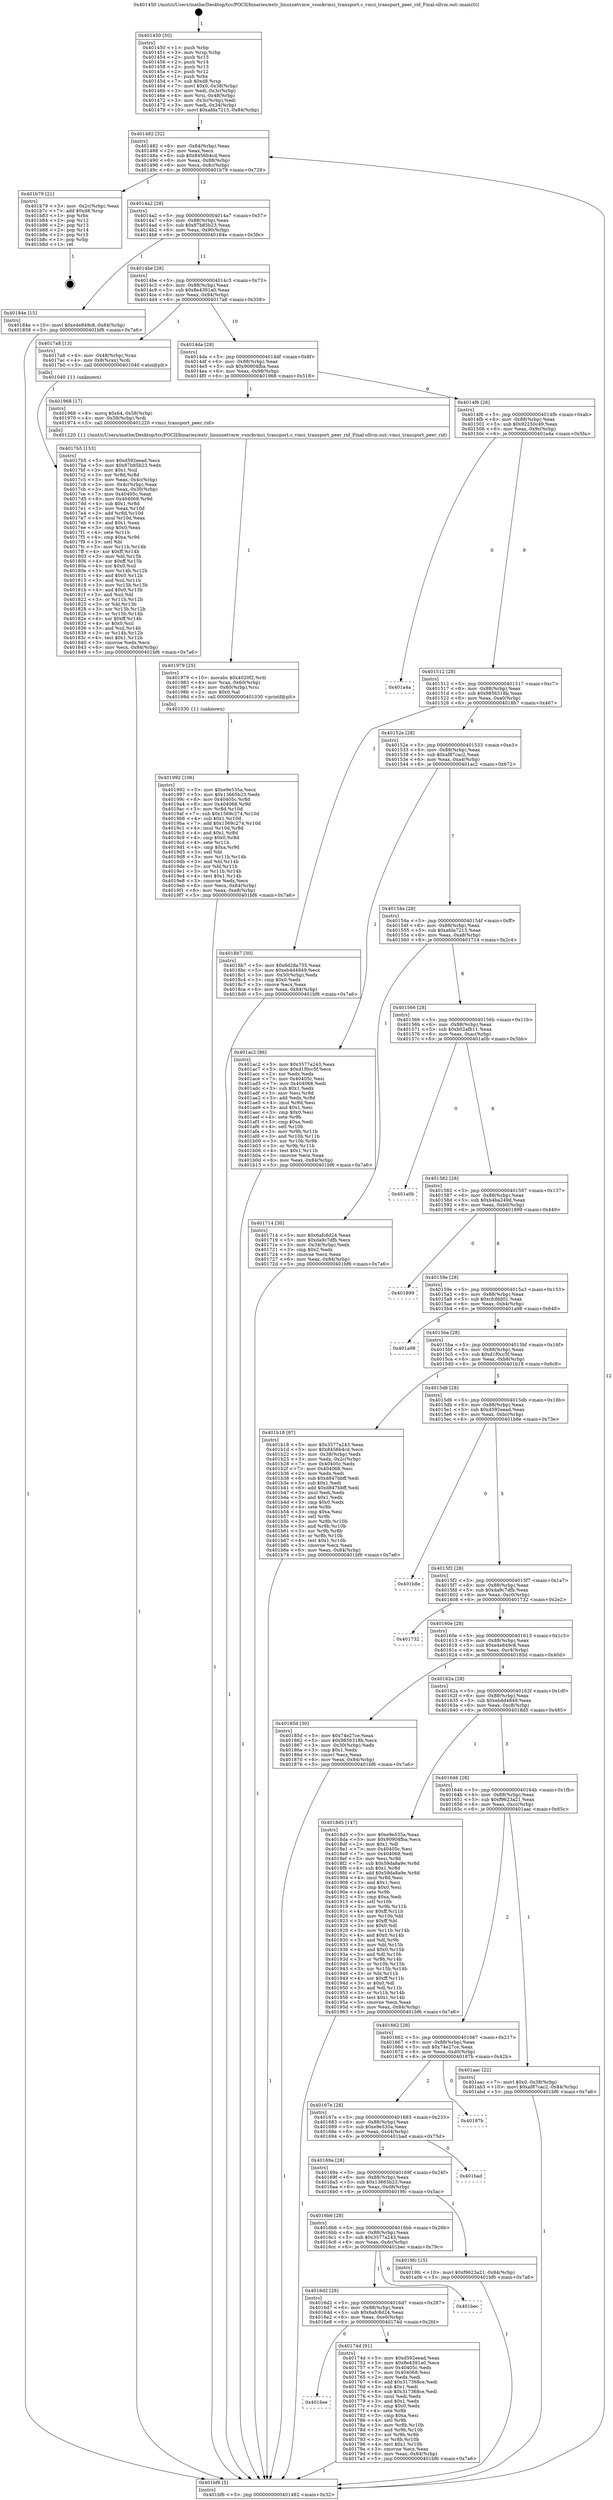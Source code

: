 digraph "0x401450" {
  label = "0x401450 (/mnt/c/Users/mathe/Desktop/tcc/POCII/binaries/extr_linuxnetvmw_vsockvmci_transport.c_vmci_transport_peer_rid_Final-ollvm.out::main(0))"
  labelloc = "t"
  node[shape=record]

  Entry [label="",width=0.3,height=0.3,shape=circle,fillcolor=black,style=filled]
  "0x401482" [label="{
     0x401482 [32]\l
     | [instrs]\l
     &nbsp;&nbsp;0x401482 \<+6\>: mov -0x84(%rbp),%eax\l
     &nbsp;&nbsp;0x401488 \<+2\>: mov %eax,%ecx\l
     &nbsp;&nbsp;0x40148a \<+6\>: sub $0x8456b4cd,%ecx\l
     &nbsp;&nbsp;0x401490 \<+6\>: mov %eax,-0x88(%rbp)\l
     &nbsp;&nbsp;0x401496 \<+6\>: mov %ecx,-0x8c(%rbp)\l
     &nbsp;&nbsp;0x40149c \<+6\>: je 0000000000401b79 \<main+0x729\>\l
  }"]
  "0x401b79" [label="{
     0x401b79 [21]\l
     | [instrs]\l
     &nbsp;&nbsp;0x401b79 \<+3\>: mov -0x2c(%rbp),%eax\l
     &nbsp;&nbsp;0x401b7c \<+7\>: add $0xd8,%rsp\l
     &nbsp;&nbsp;0x401b83 \<+1\>: pop %rbx\l
     &nbsp;&nbsp;0x401b84 \<+2\>: pop %r12\l
     &nbsp;&nbsp;0x401b86 \<+2\>: pop %r13\l
     &nbsp;&nbsp;0x401b88 \<+2\>: pop %r14\l
     &nbsp;&nbsp;0x401b8a \<+2\>: pop %r15\l
     &nbsp;&nbsp;0x401b8c \<+1\>: pop %rbp\l
     &nbsp;&nbsp;0x401b8d \<+1\>: ret\l
  }"]
  "0x4014a2" [label="{
     0x4014a2 [28]\l
     | [instrs]\l
     &nbsp;&nbsp;0x4014a2 \<+5\>: jmp 00000000004014a7 \<main+0x57\>\l
     &nbsp;&nbsp;0x4014a7 \<+6\>: mov -0x88(%rbp),%eax\l
     &nbsp;&nbsp;0x4014ad \<+5\>: sub $0x87b85b23,%eax\l
     &nbsp;&nbsp;0x4014b2 \<+6\>: mov %eax,-0x90(%rbp)\l
     &nbsp;&nbsp;0x4014b8 \<+6\>: je 000000000040184e \<main+0x3fe\>\l
  }"]
  Exit [label="",width=0.3,height=0.3,shape=circle,fillcolor=black,style=filled,peripheries=2]
  "0x40184e" [label="{
     0x40184e [15]\l
     | [instrs]\l
     &nbsp;&nbsp;0x40184e \<+10\>: movl $0xe4e849c8,-0x84(%rbp)\l
     &nbsp;&nbsp;0x401858 \<+5\>: jmp 0000000000401bf6 \<main+0x7a6\>\l
  }"]
  "0x4014be" [label="{
     0x4014be [28]\l
     | [instrs]\l
     &nbsp;&nbsp;0x4014be \<+5\>: jmp 00000000004014c3 \<main+0x73\>\l
     &nbsp;&nbsp;0x4014c3 \<+6\>: mov -0x88(%rbp),%eax\l
     &nbsp;&nbsp;0x4014c9 \<+5\>: sub $0x8e4391a0,%eax\l
     &nbsp;&nbsp;0x4014ce \<+6\>: mov %eax,-0x94(%rbp)\l
     &nbsp;&nbsp;0x4014d4 \<+6\>: je 00000000004017a8 \<main+0x358\>\l
  }"]
  "0x401992" [label="{
     0x401992 [106]\l
     | [instrs]\l
     &nbsp;&nbsp;0x401992 \<+5\>: mov $0xe9e535a,%ecx\l
     &nbsp;&nbsp;0x401997 \<+5\>: mov $0x13665b23,%edx\l
     &nbsp;&nbsp;0x40199c \<+8\>: mov 0x40405c,%r8d\l
     &nbsp;&nbsp;0x4019a4 \<+8\>: mov 0x404068,%r9d\l
     &nbsp;&nbsp;0x4019ac \<+3\>: mov %r8d,%r10d\l
     &nbsp;&nbsp;0x4019af \<+7\>: sub $0x1569c274,%r10d\l
     &nbsp;&nbsp;0x4019b6 \<+4\>: sub $0x1,%r10d\l
     &nbsp;&nbsp;0x4019ba \<+7\>: add $0x1569c274,%r10d\l
     &nbsp;&nbsp;0x4019c1 \<+4\>: imul %r10d,%r8d\l
     &nbsp;&nbsp;0x4019c5 \<+4\>: and $0x1,%r8d\l
     &nbsp;&nbsp;0x4019c9 \<+4\>: cmp $0x0,%r8d\l
     &nbsp;&nbsp;0x4019cd \<+4\>: sete %r11b\l
     &nbsp;&nbsp;0x4019d1 \<+4\>: cmp $0xa,%r9d\l
     &nbsp;&nbsp;0x4019d5 \<+3\>: setl %bl\l
     &nbsp;&nbsp;0x4019d8 \<+3\>: mov %r11b,%r14b\l
     &nbsp;&nbsp;0x4019db \<+3\>: and %bl,%r14b\l
     &nbsp;&nbsp;0x4019de \<+3\>: xor %bl,%r11b\l
     &nbsp;&nbsp;0x4019e1 \<+3\>: or %r11b,%r14b\l
     &nbsp;&nbsp;0x4019e4 \<+4\>: test $0x1,%r14b\l
     &nbsp;&nbsp;0x4019e8 \<+3\>: cmovne %edx,%ecx\l
     &nbsp;&nbsp;0x4019eb \<+6\>: mov %ecx,-0x84(%rbp)\l
     &nbsp;&nbsp;0x4019f1 \<+6\>: mov %eax,-0xe8(%rbp)\l
     &nbsp;&nbsp;0x4019f7 \<+5\>: jmp 0000000000401bf6 \<main+0x7a6\>\l
  }"]
  "0x4017a8" [label="{
     0x4017a8 [13]\l
     | [instrs]\l
     &nbsp;&nbsp;0x4017a8 \<+4\>: mov -0x48(%rbp),%rax\l
     &nbsp;&nbsp;0x4017ac \<+4\>: mov 0x8(%rax),%rdi\l
     &nbsp;&nbsp;0x4017b0 \<+5\>: call 0000000000401040 \<atoi@plt\>\l
     | [calls]\l
     &nbsp;&nbsp;0x401040 \{1\} (unknown)\l
  }"]
  "0x4014da" [label="{
     0x4014da [28]\l
     | [instrs]\l
     &nbsp;&nbsp;0x4014da \<+5\>: jmp 00000000004014df \<main+0x8f\>\l
     &nbsp;&nbsp;0x4014df \<+6\>: mov -0x88(%rbp),%eax\l
     &nbsp;&nbsp;0x4014e5 \<+5\>: sub $0x90904fba,%eax\l
     &nbsp;&nbsp;0x4014ea \<+6\>: mov %eax,-0x98(%rbp)\l
     &nbsp;&nbsp;0x4014f0 \<+6\>: je 0000000000401968 \<main+0x518\>\l
  }"]
  "0x401979" [label="{
     0x401979 [25]\l
     | [instrs]\l
     &nbsp;&nbsp;0x401979 \<+10\>: movabs $0x4020f2,%rdi\l
     &nbsp;&nbsp;0x401983 \<+4\>: mov %rax,-0x60(%rbp)\l
     &nbsp;&nbsp;0x401987 \<+4\>: mov -0x60(%rbp),%rsi\l
     &nbsp;&nbsp;0x40198b \<+2\>: mov $0x0,%al\l
     &nbsp;&nbsp;0x40198d \<+5\>: call 0000000000401030 \<printf@plt\>\l
     | [calls]\l
     &nbsp;&nbsp;0x401030 \{1\} (unknown)\l
  }"]
  "0x401968" [label="{
     0x401968 [17]\l
     | [instrs]\l
     &nbsp;&nbsp;0x401968 \<+8\>: movq $0x64,-0x58(%rbp)\l
     &nbsp;&nbsp;0x401970 \<+4\>: mov -0x58(%rbp),%rdi\l
     &nbsp;&nbsp;0x401974 \<+5\>: call 0000000000401220 \<vmci_transport_peer_rid\>\l
     | [calls]\l
     &nbsp;&nbsp;0x401220 \{1\} (/mnt/c/Users/mathe/Desktop/tcc/POCII/binaries/extr_linuxnetvmw_vsockvmci_transport.c_vmci_transport_peer_rid_Final-ollvm.out::vmci_transport_peer_rid)\l
  }"]
  "0x4014f6" [label="{
     0x4014f6 [28]\l
     | [instrs]\l
     &nbsp;&nbsp;0x4014f6 \<+5\>: jmp 00000000004014fb \<main+0xab\>\l
     &nbsp;&nbsp;0x4014fb \<+6\>: mov -0x88(%rbp),%eax\l
     &nbsp;&nbsp;0x401501 \<+5\>: sub $0x92250c49,%eax\l
     &nbsp;&nbsp;0x401506 \<+6\>: mov %eax,-0x9c(%rbp)\l
     &nbsp;&nbsp;0x40150c \<+6\>: je 0000000000401a4a \<main+0x5fa\>\l
  }"]
  "0x4017b5" [label="{
     0x4017b5 [153]\l
     | [instrs]\l
     &nbsp;&nbsp;0x4017b5 \<+5\>: mov $0xd592eead,%ecx\l
     &nbsp;&nbsp;0x4017ba \<+5\>: mov $0x87b85b23,%edx\l
     &nbsp;&nbsp;0x4017bf \<+3\>: mov $0x1,%sil\l
     &nbsp;&nbsp;0x4017c2 \<+3\>: xor %r8d,%r8d\l
     &nbsp;&nbsp;0x4017c5 \<+3\>: mov %eax,-0x4c(%rbp)\l
     &nbsp;&nbsp;0x4017c8 \<+3\>: mov -0x4c(%rbp),%eax\l
     &nbsp;&nbsp;0x4017cb \<+3\>: mov %eax,-0x30(%rbp)\l
     &nbsp;&nbsp;0x4017ce \<+7\>: mov 0x40405c,%eax\l
     &nbsp;&nbsp;0x4017d5 \<+8\>: mov 0x404068,%r9d\l
     &nbsp;&nbsp;0x4017dd \<+4\>: sub $0x1,%r8d\l
     &nbsp;&nbsp;0x4017e1 \<+3\>: mov %eax,%r10d\l
     &nbsp;&nbsp;0x4017e4 \<+3\>: add %r8d,%r10d\l
     &nbsp;&nbsp;0x4017e7 \<+4\>: imul %r10d,%eax\l
     &nbsp;&nbsp;0x4017eb \<+3\>: and $0x1,%eax\l
     &nbsp;&nbsp;0x4017ee \<+3\>: cmp $0x0,%eax\l
     &nbsp;&nbsp;0x4017f1 \<+4\>: sete %r11b\l
     &nbsp;&nbsp;0x4017f5 \<+4\>: cmp $0xa,%r9d\l
     &nbsp;&nbsp;0x4017f9 \<+3\>: setl %bl\l
     &nbsp;&nbsp;0x4017fc \<+3\>: mov %r11b,%r14b\l
     &nbsp;&nbsp;0x4017ff \<+4\>: xor $0xff,%r14b\l
     &nbsp;&nbsp;0x401803 \<+3\>: mov %bl,%r15b\l
     &nbsp;&nbsp;0x401806 \<+4\>: xor $0xff,%r15b\l
     &nbsp;&nbsp;0x40180a \<+4\>: xor $0x0,%sil\l
     &nbsp;&nbsp;0x40180e \<+3\>: mov %r14b,%r12b\l
     &nbsp;&nbsp;0x401811 \<+4\>: and $0x0,%r12b\l
     &nbsp;&nbsp;0x401815 \<+3\>: and %sil,%r11b\l
     &nbsp;&nbsp;0x401818 \<+3\>: mov %r15b,%r13b\l
     &nbsp;&nbsp;0x40181b \<+4\>: and $0x0,%r13b\l
     &nbsp;&nbsp;0x40181f \<+3\>: and %sil,%bl\l
     &nbsp;&nbsp;0x401822 \<+3\>: or %r11b,%r12b\l
     &nbsp;&nbsp;0x401825 \<+3\>: or %bl,%r13b\l
     &nbsp;&nbsp;0x401828 \<+3\>: xor %r13b,%r12b\l
     &nbsp;&nbsp;0x40182b \<+3\>: or %r15b,%r14b\l
     &nbsp;&nbsp;0x40182e \<+4\>: xor $0xff,%r14b\l
     &nbsp;&nbsp;0x401832 \<+4\>: or $0x0,%sil\l
     &nbsp;&nbsp;0x401836 \<+3\>: and %sil,%r14b\l
     &nbsp;&nbsp;0x401839 \<+3\>: or %r14b,%r12b\l
     &nbsp;&nbsp;0x40183c \<+4\>: test $0x1,%r12b\l
     &nbsp;&nbsp;0x401840 \<+3\>: cmovne %edx,%ecx\l
     &nbsp;&nbsp;0x401843 \<+6\>: mov %ecx,-0x84(%rbp)\l
     &nbsp;&nbsp;0x401849 \<+5\>: jmp 0000000000401bf6 \<main+0x7a6\>\l
  }"]
  "0x401a4a" [label="{
     0x401a4a\l
  }", style=dashed]
  "0x401512" [label="{
     0x401512 [28]\l
     | [instrs]\l
     &nbsp;&nbsp;0x401512 \<+5\>: jmp 0000000000401517 \<main+0xc7\>\l
     &nbsp;&nbsp;0x401517 \<+6\>: mov -0x88(%rbp),%eax\l
     &nbsp;&nbsp;0x40151d \<+5\>: sub $0x9856318b,%eax\l
     &nbsp;&nbsp;0x401522 \<+6\>: mov %eax,-0xa0(%rbp)\l
     &nbsp;&nbsp;0x401528 \<+6\>: je 00000000004018b7 \<main+0x467\>\l
  }"]
  "0x4016ee" [label="{
     0x4016ee\l
  }", style=dashed]
  "0x4018b7" [label="{
     0x4018b7 [30]\l
     | [instrs]\l
     &nbsp;&nbsp;0x4018b7 \<+5\>: mov $0x6d28a755,%eax\l
     &nbsp;&nbsp;0x4018bc \<+5\>: mov $0xeb4d4849,%ecx\l
     &nbsp;&nbsp;0x4018c1 \<+3\>: mov -0x30(%rbp),%edx\l
     &nbsp;&nbsp;0x4018c4 \<+3\>: cmp $0x0,%edx\l
     &nbsp;&nbsp;0x4018c7 \<+3\>: cmove %ecx,%eax\l
     &nbsp;&nbsp;0x4018ca \<+6\>: mov %eax,-0x84(%rbp)\l
     &nbsp;&nbsp;0x4018d0 \<+5\>: jmp 0000000000401bf6 \<main+0x7a6\>\l
  }"]
  "0x40152e" [label="{
     0x40152e [28]\l
     | [instrs]\l
     &nbsp;&nbsp;0x40152e \<+5\>: jmp 0000000000401533 \<main+0xe3\>\l
     &nbsp;&nbsp;0x401533 \<+6\>: mov -0x88(%rbp),%eax\l
     &nbsp;&nbsp;0x401539 \<+5\>: sub $0xaf87cac2,%eax\l
     &nbsp;&nbsp;0x40153e \<+6\>: mov %eax,-0xa4(%rbp)\l
     &nbsp;&nbsp;0x401544 \<+6\>: je 0000000000401ac2 \<main+0x672\>\l
  }"]
  "0x40174d" [label="{
     0x40174d [91]\l
     | [instrs]\l
     &nbsp;&nbsp;0x40174d \<+5\>: mov $0xd592eead,%eax\l
     &nbsp;&nbsp;0x401752 \<+5\>: mov $0x8e4391a0,%ecx\l
     &nbsp;&nbsp;0x401757 \<+7\>: mov 0x40405c,%edx\l
     &nbsp;&nbsp;0x40175e \<+7\>: mov 0x404068,%esi\l
     &nbsp;&nbsp;0x401765 \<+2\>: mov %edx,%edi\l
     &nbsp;&nbsp;0x401767 \<+6\>: add $0x317368ce,%edi\l
     &nbsp;&nbsp;0x40176d \<+3\>: sub $0x1,%edi\l
     &nbsp;&nbsp;0x401770 \<+6\>: sub $0x317368ce,%edi\l
     &nbsp;&nbsp;0x401776 \<+3\>: imul %edi,%edx\l
     &nbsp;&nbsp;0x401779 \<+3\>: and $0x1,%edx\l
     &nbsp;&nbsp;0x40177c \<+3\>: cmp $0x0,%edx\l
     &nbsp;&nbsp;0x40177f \<+4\>: sete %r8b\l
     &nbsp;&nbsp;0x401783 \<+3\>: cmp $0xa,%esi\l
     &nbsp;&nbsp;0x401786 \<+4\>: setl %r9b\l
     &nbsp;&nbsp;0x40178a \<+3\>: mov %r8b,%r10b\l
     &nbsp;&nbsp;0x40178d \<+3\>: and %r9b,%r10b\l
     &nbsp;&nbsp;0x401790 \<+3\>: xor %r9b,%r8b\l
     &nbsp;&nbsp;0x401793 \<+3\>: or %r8b,%r10b\l
     &nbsp;&nbsp;0x401796 \<+4\>: test $0x1,%r10b\l
     &nbsp;&nbsp;0x40179a \<+3\>: cmovne %ecx,%eax\l
     &nbsp;&nbsp;0x40179d \<+6\>: mov %eax,-0x84(%rbp)\l
     &nbsp;&nbsp;0x4017a3 \<+5\>: jmp 0000000000401bf6 \<main+0x7a6\>\l
  }"]
  "0x401ac2" [label="{
     0x401ac2 [86]\l
     | [instrs]\l
     &nbsp;&nbsp;0x401ac2 \<+5\>: mov $0x3577a243,%eax\l
     &nbsp;&nbsp;0x401ac7 \<+5\>: mov $0xd1f0cc5f,%ecx\l
     &nbsp;&nbsp;0x401acc \<+2\>: xor %edx,%edx\l
     &nbsp;&nbsp;0x401ace \<+7\>: mov 0x40405c,%esi\l
     &nbsp;&nbsp;0x401ad5 \<+7\>: mov 0x404068,%edi\l
     &nbsp;&nbsp;0x401adc \<+3\>: sub $0x1,%edx\l
     &nbsp;&nbsp;0x401adf \<+3\>: mov %esi,%r8d\l
     &nbsp;&nbsp;0x401ae2 \<+3\>: add %edx,%r8d\l
     &nbsp;&nbsp;0x401ae5 \<+4\>: imul %r8d,%esi\l
     &nbsp;&nbsp;0x401ae9 \<+3\>: and $0x1,%esi\l
     &nbsp;&nbsp;0x401aec \<+3\>: cmp $0x0,%esi\l
     &nbsp;&nbsp;0x401aef \<+4\>: sete %r9b\l
     &nbsp;&nbsp;0x401af3 \<+3\>: cmp $0xa,%edi\l
     &nbsp;&nbsp;0x401af6 \<+4\>: setl %r10b\l
     &nbsp;&nbsp;0x401afa \<+3\>: mov %r9b,%r11b\l
     &nbsp;&nbsp;0x401afd \<+3\>: and %r10b,%r11b\l
     &nbsp;&nbsp;0x401b00 \<+3\>: xor %r10b,%r9b\l
     &nbsp;&nbsp;0x401b03 \<+3\>: or %r9b,%r11b\l
     &nbsp;&nbsp;0x401b06 \<+4\>: test $0x1,%r11b\l
     &nbsp;&nbsp;0x401b0a \<+3\>: cmovne %ecx,%eax\l
     &nbsp;&nbsp;0x401b0d \<+6\>: mov %eax,-0x84(%rbp)\l
     &nbsp;&nbsp;0x401b13 \<+5\>: jmp 0000000000401bf6 \<main+0x7a6\>\l
  }"]
  "0x40154a" [label="{
     0x40154a [28]\l
     | [instrs]\l
     &nbsp;&nbsp;0x40154a \<+5\>: jmp 000000000040154f \<main+0xff\>\l
     &nbsp;&nbsp;0x40154f \<+6\>: mov -0x88(%rbp),%eax\l
     &nbsp;&nbsp;0x401555 \<+5\>: sub $0xafda7215,%eax\l
     &nbsp;&nbsp;0x40155a \<+6\>: mov %eax,-0xa8(%rbp)\l
     &nbsp;&nbsp;0x401560 \<+6\>: je 0000000000401714 \<main+0x2c4\>\l
  }"]
  "0x4016d2" [label="{
     0x4016d2 [28]\l
     | [instrs]\l
     &nbsp;&nbsp;0x4016d2 \<+5\>: jmp 00000000004016d7 \<main+0x287\>\l
     &nbsp;&nbsp;0x4016d7 \<+6\>: mov -0x88(%rbp),%eax\l
     &nbsp;&nbsp;0x4016dd \<+5\>: sub $0x6afc8d24,%eax\l
     &nbsp;&nbsp;0x4016e2 \<+6\>: mov %eax,-0xe0(%rbp)\l
     &nbsp;&nbsp;0x4016e8 \<+6\>: je 000000000040174d \<main+0x2fd\>\l
  }"]
  "0x401714" [label="{
     0x401714 [30]\l
     | [instrs]\l
     &nbsp;&nbsp;0x401714 \<+5\>: mov $0x6afc8d24,%eax\l
     &nbsp;&nbsp;0x401719 \<+5\>: mov $0xda9c7dfb,%ecx\l
     &nbsp;&nbsp;0x40171e \<+3\>: mov -0x34(%rbp),%edx\l
     &nbsp;&nbsp;0x401721 \<+3\>: cmp $0x2,%edx\l
     &nbsp;&nbsp;0x401724 \<+3\>: cmovne %ecx,%eax\l
     &nbsp;&nbsp;0x401727 \<+6\>: mov %eax,-0x84(%rbp)\l
     &nbsp;&nbsp;0x40172d \<+5\>: jmp 0000000000401bf6 \<main+0x7a6\>\l
  }"]
  "0x401566" [label="{
     0x401566 [28]\l
     | [instrs]\l
     &nbsp;&nbsp;0x401566 \<+5\>: jmp 000000000040156b \<main+0x11b\>\l
     &nbsp;&nbsp;0x40156b \<+6\>: mov -0x88(%rbp),%eax\l
     &nbsp;&nbsp;0x401571 \<+5\>: sub $0xb02afb11,%eax\l
     &nbsp;&nbsp;0x401576 \<+6\>: mov %eax,-0xac(%rbp)\l
     &nbsp;&nbsp;0x40157c \<+6\>: je 0000000000401a0b \<main+0x5bb\>\l
  }"]
  "0x401bf6" [label="{
     0x401bf6 [5]\l
     | [instrs]\l
     &nbsp;&nbsp;0x401bf6 \<+5\>: jmp 0000000000401482 \<main+0x32\>\l
  }"]
  "0x401450" [label="{
     0x401450 [50]\l
     | [instrs]\l
     &nbsp;&nbsp;0x401450 \<+1\>: push %rbp\l
     &nbsp;&nbsp;0x401451 \<+3\>: mov %rsp,%rbp\l
     &nbsp;&nbsp;0x401454 \<+2\>: push %r15\l
     &nbsp;&nbsp;0x401456 \<+2\>: push %r14\l
     &nbsp;&nbsp;0x401458 \<+2\>: push %r13\l
     &nbsp;&nbsp;0x40145a \<+2\>: push %r12\l
     &nbsp;&nbsp;0x40145c \<+1\>: push %rbx\l
     &nbsp;&nbsp;0x40145d \<+7\>: sub $0xd8,%rsp\l
     &nbsp;&nbsp;0x401464 \<+7\>: movl $0x0,-0x38(%rbp)\l
     &nbsp;&nbsp;0x40146b \<+3\>: mov %edi,-0x3c(%rbp)\l
     &nbsp;&nbsp;0x40146e \<+4\>: mov %rsi,-0x48(%rbp)\l
     &nbsp;&nbsp;0x401472 \<+3\>: mov -0x3c(%rbp),%edi\l
     &nbsp;&nbsp;0x401475 \<+3\>: mov %edi,-0x34(%rbp)\l
     &nbsp;&nbsp;0x401478 \<+10\>: movl $0xafda7215,-0x84(%rbp)\l
  }"]
  "0x401bec" [label="{
     0x401bec\l
  }", style=dashed]
  "0x401a0b" [label="{
     0x401a0b\l
  }", style=dashed]
  "0x401582" [label="{
     0x401582 [28]\l
     | [instrs]\l
     &nbsp;&nbsp;0x401582 \<+5\>: jmp 0000000000401587 \<main+0x137\>\l
     &nbsp;&nbsp;0x401587 \<+6\>: mov -0x88(%rbp),%eax\l
     &nbsp;&nbsp;0x40158d \<+5\>: sub $0xb4ba249d,%eax\l
     &nbsp;&nbsp;0x401592 \<+6\>: mov %eax,-0xb0(%rbp)\l
     &nbsp;&nbsp;0x401598 \<+6\>: je 0000000000401899 \<main+0x449\>\l
  }"]
  "0x4016b6" [label="{
     0x4016b6 [28]\l
     | [instrs]\l
     &nbsp;&nbsp;0x4016b6 \<+5\>: jmp 00000000004016bb \<main+0x26b\>\l
     &nbsp;&nbsp;0x4016bb \<+6\>: mov -0x88(%rbp),%eax\l
     &nbsp;&nbsp;0x4016c1 \<+5\>: sub $0x3577a243,%eax\l
     &nbsp;&nbsp;0x4016c6 \<+6\>: mov %eax,-0xdc(%rbp)\l
     &nbsp;&nbsp;0x4016cc \<+6\>: je 0000000000401bec \<main+0x79c\>\l
  }"]
  "0x401899" [label="{
     0x401899\l
  }", style=dashed]
  "0x40159e" [label="{
     0x40159e [28]\l
     | [instrs]\l
     &nbsp;&nbsp;0x40159e \<+5\>: jmp 00000000004015a3 \<main+0x153\>\l
     &nbsp;&nbsp;0x4015a3 \<+6\>: mov -0x88(%rbp),%eax\l
     &nbsp;&nbsp;0x4015a9 \<+5\>: sub $0xcfcfdd01,%eax\l
     &nbsp;&nbsp;0x4015ae \<+6\>: mov %eax,-0xb4(%rbp)\l
     &nbsp;&nbsp;0x4015b4 \<+6\>: je 0000000000401a98 \<main+0x648\>\l
  }"]
  "0x4019fc" [label="{
     0x4019fc [15]\l
     | [instrs]\l
     &nbsp;&nbsp;0x4019fc \<+10\>: movl $0xf9623a21,-0x84(%rbp)\l
     &nbsp;&nbsp;0x401a06 \<+5\>: jmp 0000000000401bf6 \<main+0x7a6\>\l
  }"]
  "0x401a98" [label="{
     0x401a98\l
  }", style=dashed]
  "0x4015ba" [label="{
     0x4015ba [28]\l
     | [instrs]\l
     &nbsp;&nbsp;0x4015ba \<+5\>: jmp 00000000004015bf \<main+0x16f\>\l
     &nbsp;&nbsp;0x4015bf \<+6\>: mov -0x88(%rbp),%eax\l
     &nbsp;&nbsp;0x4015c5 \<+5\>: sub $0xd1f0cc5f,%eax\l
     &nbsp;&nbsp;0x4015ca \<+6\>: mov %eax,-0xb8(%rbp)\l
     &nbsp;&nbsp;0x4015d0 \<+6\>: je 0000000000401b18 \<main+0x6c8\>\l
  }"]
  "0x40169a" [label="{
     0x40169a [28]\l
     | [instrs]\l
     &nbsp;&nbsp;0x40169a \<+5\>: jmp 000000000040169f \<main+0x24f\>\l
     &nbsp;&nbsp;0x40169f \<+6\>: mov -0x88(%rbp),%eax\l
     &nbsp;&nbsp;0x4016a5 \<+5\>: sub $0x13665b23,%eax\l
     &nbsp;&nbsp;0x4016aa \<+6\>: mov %eax,-0xd8(%rbp)\l
     &nbsp;&nbsp;0x4016b0 \<+6\>: je 00000000004019fc \<main+0x5ac\>\l
  }"]
  "0x401b18" [label="{
     0x401b18 [97]\l
     | [instrs]\l
     &nbsp;&nbsp;0x401b18 \<+5\>: mov $0x3577a243,%eax\l
     &nbsp;&nbsp;0x401b1d \<+5\>: mov $0x8456b4cd,%ecx\l
     &nbsp;&nbsp;0x401b22 \<+3\>: mov -0x38(%rbp),%edx\l
     &nbsp;&nbsp;0x401b25 \<+3\>: mov %edx,-0x2c(%rbp)\l
     &nbsp;&nbsp;0x401b28 \<+7\>: mov 0x40405c,%edx\l
     &nbsp;&nbsp;0x401b2f \<+7\>: mov 0x404068,%esi\l
     &nbsp;&nbsp;0x401b36 \<+2\>: mov %edx,%edi\l
     &nbsp;&nbsp;0x401b38 \<+6\>: sub $0xd847bbff,%edi\l
     &nbsp;&nbsp;0x401b3e \<+3\>: sub $0x1,%edi\l
     &nbsp;&nbsp;0x401b41 \<+6\>: add $0xd847bbff,%edi\l
     &nbsp;&nbsp;0x401b47 \<+3\>: imul %edi,%edx\l
     &nbsp;&nbsp;0x401b4a \<+3\>: and $0x1,%edx\l
     &nbsp;&nbsp;0x401b4d \<+3\>: cmp $0x0,%edx\l
     &nbsp;&nbsp;0x401b50 \<+4\>: sete %r8b\l
     &nbsp;&nbsp;0x401b54 \<+3\>: cmp $0xa,%esi\l
     &nbsp;&nbsp;0x401b57 \<+4\>: setl %r9b\l
     &nbsp;&nbsp;0x401b5b \<+3\>: mov %r8b,%r10b\l
     &nbsp;&nbsp;0x401b5e \<+3\>: and %r9b,%r10b\l
     &nbsp;&nbsp;0x401b61 \<+3\>: xor %r9b,%r8b\l
     &nbsp;&nbsp;0x401b64 \<+3\>: or %r8b,%r10b\l
     &nbsp;&nbsp;0x401b67 \<+4\>: test $0x1,%r10b\l
     &nbsp;&nbsp;0x401b6b \<+3\>: cmovne %ecx,%eax\l
     &nbsp;&nbsp;0x401b6e \<+6\>: mov %eax,-0x84(%rbp)\l
     &nbsp;&nbsp;0x401b74 \<+5\>: jmp 0000000000401bf6 \<main+0x7a6\>\l
  }"]
  "0x4015d6" [label="{
     0x4015d6 [28]\l
     | [instrs]\l
     &nbsp;&nbsp;0x4015d6 \<+5\>: jmp 00000000004015db \<main+0x18b\>\l
     &nbsp;&nbsp;0x4015db \<+6\>: mov -0x88(%rbp),%eax\l
     &nbsp;&nbsp;0x4015e1 \<+5\>: sub $0xd592eead,%eax\l
     &nbsp;&nbsp;0x4015e6 \<+6\>: mov %eax,-0xbc(%rbp)\l
     &nbsp;&nbsp;0x4015ec \<+6\>: je 0000000000401b8e \<main+0x73e\>\l
  }"]
  "0x401bad" [label="{
     0x401bad\l
  }", style=dashed]
  "0x401b8e" [label="{
     0x401b8e\l
  }", style=dashed]
  "0x4015f2" [label="{
     0x4015f2 [28]\l
     | [instrs]\l
     &nbsp;&nbsp;0x4015f2 \<+5\>: jmp 00000000004015f7 \<main+0x1a7\>\l
     &nbsp;&nbsp;0x4015f7 \<+6\>: mov -0x88(%rbp),%eax\l
     &nbsp;&nbsp;0x4015fd \<+5\>: sub $0xda9c7dfb,%eax\l
     &nbsp;&nbsp;0x401602 \<+6\>: mov %eax,-0xc0(%rbp)\l
     &nbsp;&nbsp;0x401608 \<+6\>: je 0000000000401732 \<main+0x2e2\>\l
  }"]
  "0x40167e" [label="{
     0x40167e [28]\l
     | [instrs]\l
     &nbsp;&nbsp;0x40167e \<+5\>: jmp 0000000000401683 \<main+0x233\>\l
     &nbsp;&nbsp;0x401683 \<+6\>: mov -0x88(%rbp),%eax\l
     &nbsp;&nbsp;0x401689 \<+5\>: sub $0xe9e535a,%eax\l
     &nbsp;&nbsp;0x40168e \<+6\>: mov %eax,-0xd4(%rbp)\l
     &nbsp;&nbsp;0x401694 \<+6\>: je 0000000000401bad \<main+0x75d\>\l
  }"]
  "0x401732" [label="{
     0x401732\l
  }", style=dashed]
  "0x40160e" [label="{
     0x40160e [28]\l
     | [instrs]\l
     &nbsp;&nbsp;0x40160e \<+5\>: jmp 0000000000401613 \<main+0x1c3\>\l
     &nbsp;&nbsp;0x401613 \<+6\>: mov -0x88(%rbp),%eax\l
     &nbsp;&nbsp;0x401619 \<+5\>: sub $0xe4e849c8,%eax\l
     &nbsp;&nbsp;0x40161e \<+6\>: mov %eax,-0xc4(%rbp)\l
     &nbsp;&nbsp;0x401624 \<+6\>: je 000000000040185d \<main+0x40d\>\l
  }"]
  "0x40187b" [label="{
     0x40187b\l
  }", style=dashed]
  "0x40185d" [label="{
     0x40185d [30]\l
     | [instrs]\l
     &nbsp;&nbsp;0x40185d \<+5\>: mov $0x74e27ce,%eax\l
     &nbsp;&nbsp;0x401862 \<+5\>: mov $0x9856318b,%ecx\l
     &nbsp;&nbsp;0x401867 \<+3\>: mov -0x30(%rbp),%edx\l
     &nbsp;&nbsp;0x40186a \<+3\>: cmp $0x1,%edx\l
     &nbsp;&nbsp;0x40186d \<+3\>: cmovl %ecx,%eax\l
     &nbsp;&nbsp;0x401870 \<+6\>: mov %eax,-0x84(%rbp)\l
     &nbsp;&nbsp;0x401876 \<+5\>: jmp 0000000000401bf6 \<main+0x7a6\>\l
  }"]
  "0x40162a" [label="{
     0x40162a [28]\l
     | [instrs]\l
     &nbsp;&nbsp;0x40162a \<+5\>: jmp 000000000040162f \<main+0x1df\>\l
     &nbsp;&nbsp;0x40162f \<+6\>: mov -0x88(%rbp),%eax\l
     &nbsp;&nbsp;0x401635 \<+5\>: sub $0xeb4d4849,%eax\l
     &nbsp;&nbsp;0x40163a \<+6\>: mov %eax,-0xc8(%rbp)\l
     &nbsp;&nbsp;0x401640 \<+6\>: je 00000000004018d5 \<main+0x485\>\l
  }"]
  "0x401662" [label="{
     0x401662 [28]\l
     | [instrs]\l
     &nbsp;&nbsp;0x401662 \<+5\>: jmp 0000000000401667 \<main+0x217\>\l
     &nbsp;&nbsp;0x401667 \<+6\>: mov -0x88(%rbp),%eax\l
     &nbsp;&nbsp;0x40166d \<+5\>: sub $0x74e27ce,%eax\l
     &nbsp;&nbsp;0x401672 \<+6\>: mov %eax,-0xd0(%rbp)\l
     &nbsp;&nbsp;0x401678 \<+6\>: je 000000000040187b \<main+0x42b\>\l
  }"]
  "0x4018d5" [label="{
     0x4018d5 [147]\l
     | [instrs]\l
     &nbsp;&nbsp;0x4018d5 \<+5\>: mov $0xe9e535a,%eax\l
     &nbsp;&nbsp;0x4018da \<+5\>: mov $0x90904fba,%ecx\l
     &nbsp;&nbsp;0x4018df \<+2\>: mov $0x1,%dl\l
     &nbsp;&nbsp;0x4018e1 \<+7\>: mov 0x40405c,%esi\l
     &nbsp;&nbsp;0x4018e8 \<+7\>: mov 0x404068,%edi\l
     &nbsp;&nbsp;0x4018ef \<+3\>: mov %esi,%r8d\l
     &nbsp;&nbsp;0x4018f2 \<+7\>: sub $0x59da8a9e,%r8d\l
     &nbsp;&nbsp;0x4018f9 \<+4\>: sub $0x1,%r8d\l
     &nbsp;&nbsp;0x4018fd \<+7\>: add $0x59da8a9e,%r8d\l
     &nbsp;&nbsp;0x401904 \<+4\>: imul %r8d,%esi\l
     &nbsp;&nbsp;0x401908 \<+3\>: and $0x1,%esi\l
     &nbsp;&nbsp;0x40190b \<+3\>: cmp $0x0,%esi\l
     &nbsp;&nbsp;0x40190e \<+4\>: sete %r9b\l
     &nbsp;&nbsp;0x401912 \<+3\>: cmp $0xa,%edi\l
     &nbsp;&nbsp;0x401915 \<+4\>: setl %r10b\l
     &nbsp;&nbsp;0x401919 \<+3\>: mov %r9b,%r11b\l
     &nbsp;&nbsp;0x40191c \<+4\>: xor $0xff,%r11b\l
     &nbsp;&nbsp;0x401920 \<+3\>: mov %r10b,%bl\l
     &nbsp;&nbsp;0x401923 \<+3\>: xor $0xff,%bl\l
     &nbsp;&nbsp;0x401926 \<+3\>: xor $0x0,%dl\l
     &nbsp;&nbsp;0x401929 \<+3\>: mov %r11b,%r14b\l
     &nbsp;&nbsp;0x40192c \<+4\>: and $0x0,%r14b\l
     &nbsp;&nbsp;0x401930 \<+3\>: and %dl,%r9b\l
     &nbsp;&nbsp;0x401933 \<+3\>: mov %bl,%r15b\l
     &nbsp;&nbsp;0x401936 \<+4\>: and $0x0,%r15b\l
     &nbsp;&nbsp;0x40193a \<+3\>: and %dl,%r10b\l
     &nbsp;&nbsp;0x40193d \<+3\>: or %r9b,%r14b\l
     &nbsp;&nbsp;0x401940 \<+3\>: or %r10b,%r15b\l
     &nbsp;&nbsp;0x401943 \<+3\>: xor %r15b,%r14b\l
     &nbsp;&nbsp;0x401946 \<+3\>: or %bl,%r11b\l
     &nbsp;&nbsp;0x401949 \<+4\>: xor $0xff,%r11b\l
     &nbsp;&nbsp;0x40194d \<+3\>: or $0x0,%dl\l
     &nbsp;&nbsp;0x401950 \<+3\>: and %dl,%r11b\l
     &nbsp;&nbsp;0x401953 \<+3\>: or %r11b,%r14b\l
     &nbsp;&nbsp;0x401956 \<+4\>: test $0x1,%r14b\l
     &nbsp;&nbsp;0x40195a \<+3\>: cmovne %ecx,%eax\l
     &nbsp;&nbsp;0x40195d \<+6\>: mov %eax,-0x84(%rbp)\l
     &nbsp;&nbsp;0x401963 \<+5\>: jmp 0000000000401bf6 \<main+0x7a6\>\l
  }"]
  "0x401646" [label="{
     0x401646 [28]\l
     | [instrs]\l
     &nbsp;&nbsp;0x401646 \<+5\>: jmp 000000000040164b \<main+0x1fb\>\l
     &nbsp;&nbsp;0x40164b \<+6\>: mov -0x88(%rbp),%eax\l
     &nbsp;&nbsp;0x401651 \<+5\>: sub $0xf9623a21,%eax\l
     &nbsp;&nbsp;0x401656 \<+6\>: mov %eax,-0xcc(%rbp)\l
     &nbsp;&nbsp;0x40165c \<+6\>: je 0000000000401aac \<main+0x65c\>\l
  }"]
  "0x401aac" [label="{
     0x401aac [22]\l
     | [instrs]\l
     &nbsp;&nbsp;0x401aac \<+7\>: movl $0x0,-0x38(%rbp)\l
     &nbsp;&nbsp;0x401ab3 \<+10\>: movl $0xaf87cac2,-0x84(%rbp)\l
     &nbsp;&nbsp;0x401abd \<+5\>: jmp 0000000000401bf6 \<main+0x7a6\>\l
  }"]
  Entry -> "0x401450" [label=" 1"]
  "0x401482" -> "0x401b79" [label=" 1"]
  "0x401482" -> "0x4014a2" [label=" 12"]
  "0x401b79" -> Exit [label=" 1"]
  "0x4014a2" -> "0x40184e" [label=" 1"]
  "0x4014a2" -> "0x4014be" [label=" 11"]
  "0x401b18" -> "0x401bf6" [label=" 1"]
  "0x4014be" -> "0x4017a8" [label=" 1"]
  "0x4014be" -> "0x4014da" [label=" 10"]
  "0x401ac2" -> "0x401bf6" [label=" 1"]
  "0x4014da" -> "0x401968" [label=" 1"]
  "0x4014da" -> "0x4014f6" [label=" 9"]
  "0x401aac" -> "0x401bf6" [label=" 1"]
  "0x4014f6" -> "0x401a4a" [label=" 0"]
  "0x4014f6" -> "0x401512" [label=" 9"]
  "0x4019fc" -> "0x401bf6" [label=" 1"]
  "0x401512" -> "0x4018b7" [label=" 1"]
  "0x401512" -> "0x40152e" [label=" 8"]
  "0x401992" -> "0x401bf6" [label=" 1"]
  "0x40152e" -> "0x401ac2" [label=" 1"]
  "0x40152e" -> "0x40154a" [label=" 7"]
  "0x401979" -> "0x401992" [label=" 1"]
  "0x40154a" -> "0x401714" [label=" 1"]
  "0x40154a" -> "0x401566" [label=" 6"]
  "0x401714" -> "0x401bf6" [label=" 1"]
  "0x401450" -> "0x401482" [label=" 1"]
  "0x401bf6" -> "0x401482" [label=" 12"]
  "0x4018d5" -> "0x401bf6" [label=" 1"]
  "0x401566" -> "0x401a0b" [label=" 0"]
  "0x401566" -> "0x401582" [label=" 6"]
  "0x4018b7" -> "0x401bf6" [label=" 1"]
  "0x401582" -> "0x401899" [label=" 0"]
  "0x401582" -> "0x40159e" [label=" 6"]
  "0x40184e" -> "0x401bf6" [label=" 1"]
  "0x40159e" -> "0x401a98" [label=" 0"]
  "0x40159e" -> "0x4015ba" [label=" 6"]
  "0x4017b5" -> "0x401bf6" [label=" 1"]
  "0x4015ba" -> "0x401b18" [label=" 1"]
  "0x4015ba" -> "0x4015d6" [label=" 5"]
  "0x40174d" -> "0x401bf6" [label=" 1"]
  "0x4015d6" -> "0x401b8e" [label=" 0"]
  "0x4015d6" -> "0x4015f2" [label=" 5"]
  "0x4016d2" -> "0x4016ee" [label=" 0"]
  "0x4015f2" -> "0x401732" [label=" 0"]
  "0x4015f2" -> "0x40160e" [label=" 5"]
  "0x401968" -> "0x401979" [label=" 1"]
  "0x40160e" -> "0x40185d" [label=" 1"]
  "0x40160e" -> "0x40162a" [label=" 4"]
  "0x4016b6" -> "0x4016d2" [label=" 1"]
  "0x40162a" -> "0x4018d5" [label=" 1"]
  "0x40162a" -> "0x401646" [label=" 3"]
  "0x40185d" -> "0x401bf6" [label=" 1"]
  "0x401646" -> "0x401aac" [label=" 1"]
  "0x401646" -> "0x401662" [label=" 2"]
  "0x4016b6" -> "0x401bec" [label=" 0"]
  "0x401662" -> "0x40187b" [label=" 0"]
  "0x401662" -> "0x40167e" [label=" 2"]
  "0x4016d2" -> "0x40174d" [label=" 1"]
  "0x40167e" -> "0x401bad" [label=" 0"]
  "0x40167e" -> "0x40169a" [label=" 2"]
  "0x4017a8" -> "0x4017b5" [label=" 1"]
  "0x40169a" -> "0x4019fc" [label=" 1"]
  "0x40169a" -> "0x4016b6" [label=" 1"]
}
